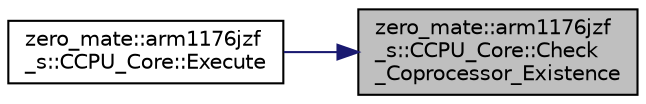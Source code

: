 digraph "zero_mate::arm1176jzf_s::CCPU_Core::Check_Coprocessor_Existence"
{
 // LATEX_PDF_SIZE
  bgcolor="transparent";
  edge [fontname="Helvetica",fontsize="10",labelfontname="Helvetica",labelfontsize="10"];
  node [fontname="Helvetica",fontsize="10",shape=record];
  rankdir="RL";
  Node1 [label="zero_mate::arm1176jzf\l_s::CCPU_Core::Check\l_Coprocessor_Existence",height=0.2,width=0.4,color="black", fillcolor="grey75", style="filled", fontcolor="black",tooltip="Checks if a coprocessor of a given id is present of not."];
  Node1 -> Node2 [dir="back",color="midnightblue",fontsize="10",style="solid",fontname="Helvetica"];
  Node2 [label="zero_mate::arm1176jzf\l_s::CCPU_Core::Execute",height=0.2,width=0.4,color="black",URL="$classzero__mate_1_1arm1176jzf__s_1_1CCPU__Core.html#ae54c96b9b4395337b22c4ce3686d7862",tooltip="Executes a coprocessor register transfer instruction (coprocessor instruction (1))."];
}
